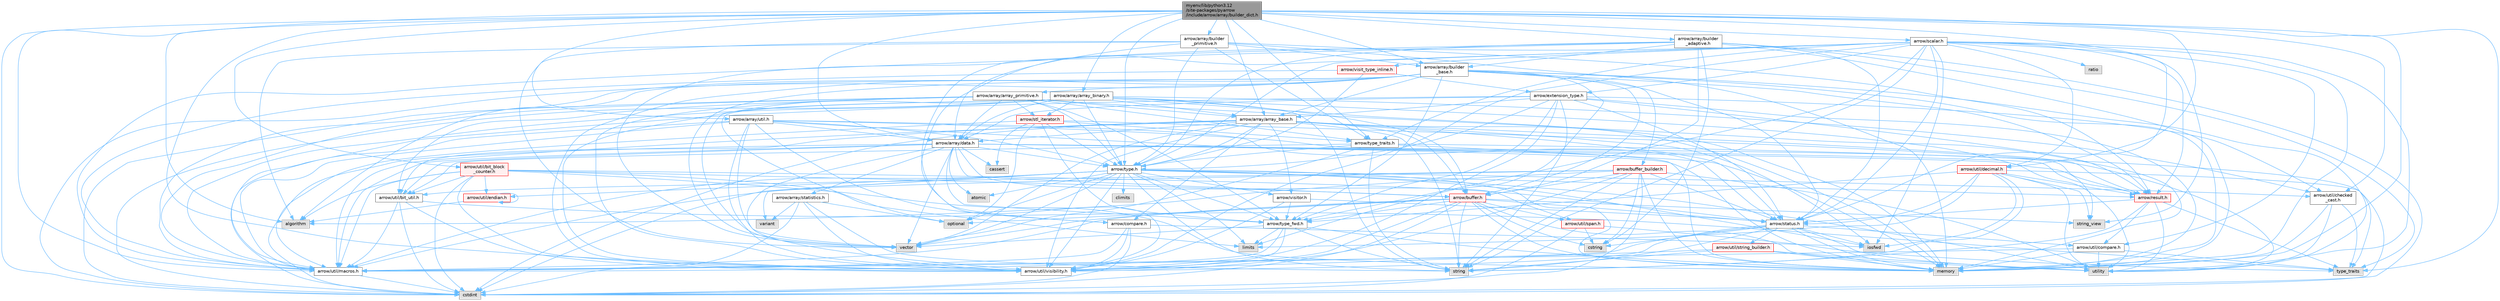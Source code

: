 digraph "myenv/lib/python3.12/site-packages/pyarrow/include/arrow/array/builder_dict.h"
{
 // LATEX_PDF_SIZE
  bgcolor="transparent";
  edge [fontname=Helvetica,fontsize=10,labelfontname=Helvetica,labelfontsize=10];
  node [fontname=Helvetica,fontsize=10,shape=box,height=0.2,width=0.4];
  Node1 [id="Node000001",label="myenv/lib/python3.12\l/site-packages/pyarrow\l/include/arrow/array/builder_dict.h",height=0.2,width=0.4,color="gray40", fillcolor="grey60", style="filled", fontcolor="black",tooltip=" "];
  Node1 -> Node2 [id="edge1_Node000001_Node000002",color="steelblue1",style="solid",tooltip=" "];
  Node2 [id="Node000002",label="algorithm",height=0.2,width=0.4,color="grey60", fillcolor="#E0E0E0", style="filled",tooltip=" "];
  Node1 -> Node3 [id="edge2_Node000001_Node000003",color="steelblue1",style="solid",tooltip=" "];
  Node3 [id="Node000003",label="cstdint",height=0.2,width=0.4,color="grey60", fillcolor="#E0E0E0", style="filled",tooltip=" "];
  Node1 -> Node4 [id="edge3_Node000001_Node000004",color="steelblue1",style="solid",tooltip=" "];
  Node4 [id="Node000004",label="memory",height=0.2,width=0.4,color="grey60", fillcolor="#E0E0E0", style="filled",tooltip=" "];
  Node1 -> Node5 [id="edge4_Node000001_Node000005",color="steelblue1",style="solid",tooltip=" "];
  Node5 [id="Node000005",label="type_traits",height=0.2,width=0.4,color="grey60", fillcolor="#E0E0E0", style="filled",tooltip=" "];
  Node1 -> Node6 [id="edge5_Node000001_Node000006",color="steelblue1",style="solid",tooltip=" "];
  Node6 [id="Node000006",label="arrow/array/array_base.h",height=0.2,width=0.4,color="grey40", fillcolor="white", style="filled",URL="$array__base_8h.html",tooltip=" "];
  Node6 -> Node3 [id="edge6_Node000006_Node000003",color="steelblue1",style="solid",tooltip=" "];
  Node6 -> Node7 [id="edge7_Node000006_Node000007",color="steelblue1",style="solid",tooltip=" "];
  Node7 [id="Node000007",label="iosfwd",height=0.2,width=0.4,color="grey60", fillcolor="#E0E0E0", style="filled",tooltip=" "];
  Node6 -> Node4 [id="edge8_Node000006_Node000004",color="steelblue1",style="solid",tooltip=" "];
  Node6 -> Node8 [id="edge9_Node000006_Node000008",color="steelblue1",style="solid",tooltip=" "];
  Node8 [id="Node000008",label="string",height=0.2,width=0.4,color="grey60", fillcolor="#E0E0E0", style="filled",tooltip=" "];
  Node6 -> Node9 [id="edge10_Node000006_Node000009",color="steelblue1",style="solid",tooltip=" "];
  Node9 [id="Node000009",label="vector",height=0.2,width=0.4,color="grey60", fillcolor="#E0E0E0", style="filled",tooltip=" "];
  Node6 -> Node10 [id="edge11_Node000006_Node000010",color="steelblue1",style="solid",tooltip=" "];
  Node10 [id="Node000010",label="arrow/array/data.h",height=0.2,width=0.4,color="grey40", fillcolor="white", style="filled",URL="$data_8h.html",tooltip=" "];
  Node10 -> Node11 [id="edge12_Node000010_Node000011",color="steelblue1",style="solid",tooltip=" "];
  Node11 [id="Node000011",label="atomic",height=0.2,width=0.4,color="grey60", fillcolor="#E0E0E0", style="filled",tooltip=" "];
  Node10 -> Node12 [id="edge13_Node000010_Node000012",color="steelblue1",style="solid",tooltip=" "];
  Node12 [id="Node000012",label="cassert",height=0.2,width=0.4,color="grey60", fillcolor="#E0E0E0", style="filled",tooltip=" "];
  Node10 -> Node3 [id="edge14_Node000010_Node000003",color="steelblue1",style="solid",tooltip=" "];
  Node10 -> Node4 [id="edge15_Node000010_Node000004",color="steelblue1",style="solid",tooltip=" "];
  Node10 -> Node13 [id="edge16_Node000010_Node000013",color="steelblue1",style="solid",tooltip=" "];
  Node13 [id="Node000013",label="utility",height=0.2,width=0.4,color="grey60", fillcolor="#E0E0E0", style="filled",tooltip=" "];
  Node10 -> Node9 [id="edge17_Node000010_Node000009",color="steelblue1",style="solid",tooltip=" "];
  Node10 -> Node14 [id="edge18_Node000010_Node000014",color="steelblue1",style="solid",tooltip=" "];
  Node14 [id="Node000014",label="arrow/array/statistics.h",height=0.2,width=0.4,color="grey40", fillcolor="white", style="filled",URL="$arrow_2array_2statistics_8h.html",tooltip=" "];
  Node14 -> Node3 [id="edge19_Node000014_Node000003",color="steelblue1",style="solid",tooltip=" "];
  Node14 -> Node15 [id="edge20_Node000014_Node000015",color="steelblue1",style="solid",tooltip=" "];
  Node15 [id="Node000015",label="optional",height=0.2,width=0.4,color="grey60", fillcolor="#E0E0E0", style="filled",tooltip=" "];
  Node14 -> Node8 [id="edge21_Node000014_Node000008",color="steelblue1",style="solid",tooltip=" "];
  Node14 -> Node16 [id="edge22_Node000014_Node000016",color="steelblue1",style="solid",tooltip=" "];
  Node16 [id="Node000016",label="variant",height=0.2,width=0.4,color="grey60", fillcolor="#E0E0E0", style="filled",tooltip=" "];
  Node14 -> Node17 [id="edge23_Node000014_Node000017",color="steelblue1",style="solid",tooltip=" "];
  Node17 [id="Node000017",label="arrow/util/visibility.h",height=0.2,width=0.4,color="grey40", fillcolor="white", style="filled",URL="$include_2arrow_2util_2visibility_8h.html",tooltip=" "];
  Node10 -> Node18 [id="edge24_Node000010_Node000018",color="steelblue1",style="solid",tooltip=" "];
  Node18 [id="Node000018",label="arrow/buffer.h",height=0.2,width=0.4,color="red", fillcolor="#FFF0F0", style="filled",URL="$buffer_8h.html",tooltip=" "];
  Node18 -> Node3 [id="edge25_Node000018_Node000003",color="steelblue1",style="solid",tooltip=" "];
  Node18 -> Node19 [id="edge26_Node000018_Node000019",color="steelblue1",style="solid",tooltip=" "];
  Node19 [id="Node000019",label="cstring",height=0.2,width=0.4,color="grey60", fillcolor="#E0E0E0", style="filled",tooltip=" "];
  Node18 -> Node4 [id="edge27_Node000018_Node000004",color="steelblue1",style="solid",tooltip=" "];
  Node18 -> Node15 [id="edge28_Node000018_Node000015",color="steelblue1",style="solid",tooltip=" "];
  Node18 -> Node8 [id="edge29_Node000018_Node000008",color="steelblue1",style="solid",tooltip=" "];
  Node18 -> Node20 [id="edge30_Node000018_Node000020",color="steelblue1",style="solid",tooltip=" "];
  Node20 [id="Node000020",label="string_view",height=0.2,width=0.4,color="grey60", fillcolor="#E0E0E0", style="filled",tooltip=" "];
  Node18 -> Node13 [id="edge31_Node000018_Node000013",color="steelblue1",style="solid",tooltip=" "];
  Node18 -> Node9 [id="edge32_Node000018_Node000009",color="steelblue1",style="solid",tooltip=" "];
  Node18 -> Node30 [id="edge33_Node000018_Node000030",color="steelblue1",style="solid",tooltip=" "];
  Node30 [id="Node000030",label="arrow/status.h",height=0.2,width=0.4,color="grey40", fillcolor="white", style="filled",URL="$status_8h.html",tooltip=" "];
  Node30 -> Node19 [id="edge34_Node000030_Node000019",color="steelblue1",style="solid",tooltip=" "];
  Node30 -> Node7 [id="edge35_Node000030_Node000007",color="steelblue1",style="solid",tooltip=" "];
  Node30 -> Node4 [id="edge36_Node000030_Node000004",color="steelblue1",style="solid",tooltip=" "];
  Node30 -> Node8 [id="edge37_Node000030_Node000008",color="steelblue1",style="solid",tooltip=" "];
  Node30 -> Node13 [id="edge38_Node000030_Node000013",color="steelblue1",style="solid",tooltip=" "];
  Node30 -> Node31 [id="edge39_Node000030_Node000031",color="steelblue1",style="solid",tooltip=" "];
  Node31 [id="Node000031",label="arrow/util/compare.h",height=0.2,width=0.4,color="grey40", fillcolor="white", style="filled",URL="$util_2compare_8h.html",tooltip=" "];
  Node31 -> Node4 [id="edge40_Node000031_Node000004",color="steelblue1",style="solid",tooltip=" "];
  Node31 -> Node5 [id="edge41_Node000031_Node000005",color="steelblue1",style="solid",tooltip=" "];
  Node31 -> Node13 [id="edge42_Node000031_Node000013",color="steelblue1",style="solid",tooltip=" "];
  Node31 -> Node26 [id="edge43_Node000031_Node000026",color="steelblue1",style="solid",tooltip=" "];
  Node26 [id="Node000026",label="arrow/util/macros.h",height=0.2,width=0.4,color="grey40", fillcolor="white", style="filled",URL="$macros_8h.html",tooltip=" "];
  Node26 -> Node3 [id="edge44_Node000026_Node000003",color="steelblue1",style="solid",tooltip=" "];
  Node30 -> Node26 [id="edge45_Node000030_Node000026",color="steelblue1",style="solid",tooltip=" "];
  Node30 -> Node32 [id="edge46_Node000030_Node000032",color="steelblue1",style="solid",tooltip=" "];
  Node32 [id="Node000032",label="arrow/util/string_builder.h",height=0.2,width=0.4,color="red", fillcolor="#FFF0F0", style="filled",URL="$string__builder_8h.html",tooltip=" "];
  Node32 -> Node4 [id="edge47_Node000032_Node000004",color="steelblue1",style="solid",tooltip=" "];
  Node32 -> Node8 [id="edge48_Node000032_Node000008",color="steelblue1",style="solid",tooltip=" "];
  Node32 -> Node13 [id="edge49_Node000032_Node000013",color="steelblue1",style="solid",tooltip=" "];
  Node32 -> Node17 [id="edge50_Node000032_Node000017",color="steelblue1",style="solid",tooltip=" "];
  Node30 -> Node17 [id="edge51_Node000030_Node000017",color="steelblue1",style="solid",tooltip=" "];
  Node18 -> Node24 [id="edge52_Node000018_Node000024",color="steelblue1",style="solid",tooltip=" "];
  Node24 [id="Node000024",label="arrow/type_fwd.h",height=0.2,width=0.4,color="grey40", fillcolor="white", style="filled",URL="$arrow_2type__fwd_8h.html",tooltip=" "];
  Node24 -> Node25 [id="edge53_Node000024_Node000025",color="steelblue1",style="solid",tooltip=" "];
  Node25 [id="Node000025",label="limits",height=0.2,width=0.4,color="grey60", fillcolor="#E0E0E0", style="filled",tooltip=" "];
  Node24 -> Node4 [id="edge54_Node000024_Node000004",color="steelblue1",style="solid",tooltip=" "];
  Node24 -> Node8 [id="edge55_Node000024_Node000008",color="steelblue1",style="solid",tooltip=" "];
  Node24 -> Node9 [id="edge56_Node000024_Node000009",color="steelblue1",style="solid",tooltip=" "];
  Node24 -> Node26 [id="edge57_Node000024_Node000026",color="steelblue1",style="solid",tooltip=" "];
  Node24 -> Node17 [id="edge58_Node000024_Node000017",color="steelblue1",style="solid",tooltip=" "];
  Node18 -> Node26 [id="edge59_Node000018_Node000026",color="steelblue1",style="solid",tooltip=" "];
  Node18 -> Node36 [id="edge60_Node000018_Node000036",color="steelblue1",style="solid",tooltip=" "];
  Node36 [id="Node000036",label="arrow/util/span.h",height=0.2,width=0.4,color="red", fillcolor="#FFF0F0", style="filled",URL="$span_8h.html",tooltip=" "];
  Node36 -> Node3 [id="edge61_Node000036_Node000003",color="steelblue1",style="solid",tooltip=" "];
  Node36 -> Node19 [id="edge62_Node000036_Node000019",color="steelblue1",style="solid",tooltip=" "];
  Node36 -> Node5 [id="edge63_Node000036_Node000005",color="steelblue1",style="solid",tooltip=" "];
  Node18 -> Node17 [id="edge64_Node000018_Node000017",color="steelblue1",style="solid",tooltip=" "];
  Node10 -> Node27 [id="edge65_Node000010_Node000027",color="steelblue1",style="solid",tooltip=" "];
  Node27 [id="Node000027",label="arrow/result.h",height=0.2,width=0.4,color="red", fillcolor="#FFF0F0", style="filled",URL="$result_8h.html",tooltip=" "];
  Node27 -> Node8 [id="edge66_Node000027_Node000008",color="steelblue1",style="solid",tooltip=" "];
  Node27 -> Node5 [id="edge67_Node000027_Node000005",color="steelblue1",style="solid",tooltip=" "];
  Node27 -> Node13 [id="edge68_Node000027_Node000013",color="steelblue1",style="solid",tooltip=" "];
  Node27 -> Node30 [id="edge69_Node000027_Node000030",color="steelblue1",style="solid",tooltip=" "];
  Node27 -> Node31 [id="edge70_Node000027_Node000031",color="steelblue1",style="solid",tooltip=" "];
  Node10 -> Node38 [id="edge71_Node000010_Node000038",color="steelblue1",style="solid",tooltip=" "];
  Node38 [id="Node000038",label="arrow/type.h",height=0.2,width=0.4,color="grey40", fillcolor="white", style="filled",URL="$type_8h.html",tooltip=" "];
  Node38 -> Node11 [id="edge72_Node000038_Node000011",color="steelblue1",style="solid",tooltip=" "];
  Node38 -> Node39 [id="edge73_Node000038_Node000039",color="steelblue1",style="solid",tooltip=" "];
  Node39 [id="Node000039",label="climits",height=0.2,width=0.4,color="grey60", fillcolor="#E0E0E0", style="filled",tooltip=" "];
  Node38 -> Node3 [id="edge74_Node000038_Node000003",color="steelblue1",style="solid",tooltip=" "];
  Node38 -> Node7 [id="edge75_Node000038_Node000007",color="steelblue1",style="solid",tooltip=" "];
  Node38 -> Node25 [id="edge76_Node000038_Node000025",color="steelblue1",style="solid",tooltip=" "];
  Node38 -> Node4 [id="edge77_Node000038_Node000004",color="steelblue1",style="solid",tooltip=" "];
  Node38 -> Node15 [id="edge78_Node000038_Node000015",color="steelblue1",style="solid",tooltip=" "];
  Node38 -> Node8 [id="edge79_Node000038_Node000008",color="steelblue1",style="solid",tooltip=" "];
  Node38 -> Node13 [id="edge80_Node000038_Node000013",color="steelblue1",style="solid",tooltip=" "];
  Node38 -> Node16 [id="edge81_Node000038_Node000016",color="steelblue1",style="solid",tooltip=" "];
  Node38 -> Node9 [id="edge82_Node000038_Node000009",color="steelblue1",style="solid",tooltip=" "];
  Node38 -> Node27 [id="edge83_Node000038_Node000027",color="steelblue1",style="solid",tooltip=" "];
  Node38 -> Node24 [id="edge84_Node000038_Node000024",color="steelblue1",style="solid",tooltip=" "];
  Node38 -> Node40 [id="edge85_Node000038_Node000040",color="steelblue1",style="solid",tooltip=" "];
  Node40 [id="Node000040",label="arrow/util/checked\l_cast.h",height=0.2,width=0.4,color="grey40", fillcolor="white", style="filled",URL="$checked__cast_8h.html",tooltip=" "];
  Node40 -> Node4 [id="edge86_Node000040_Node000004",color="steelblue1",style="solid",tooltip=" "];
  Node40 -> Node5 [id="edge87_Node000040_Node000005",color="steelblue1",style="solid",tooltip=" "];
  Node40 -> Node13 [id="edge88_Node000040_Node000013",color="steelblue1",style="solid",tooltip=" "];
  Node38 -> Node41 [id="edge89_Node000038_Node000041",color="steelblue1",style="solid",tooltip=" "];
  Node41 [id="Node000041",label="arrow/util/endian.h",height=0.2,width=0.4,color="red", fillcolor="#FFF0F0", style="filled",URL="$endian_8h.html",tooltip=" "];
  Node41 -> Node41 [id="edge90_Node000041_Node000041",color="steelblue1",style="solid",tooltip=" "];
  Node41 -> Node2 [id="edge91_Node000041_Node000002",color="steelblue1",style="solid",tooltip=" "];
  Node38 -> Node26 [id="edge92_Node000038_Node000026",color="steelblue1",style="solid",tooltip=" "];
  Node38 -> Node17 [id="edge93_Node000038_Node000017",color="steelblue1",style="solid",tooltip=" "];
  Node38 -> Node45 [id="edge94_Node000038_Node000045",color="steelblue1",style="solid",tooltip=" "];
  Node45 [id="Node000045",label="arrow/visitor.h",height=0.2,width=0.4,color="grey40", fillcolor="white", style="filled",URL="$visitor_8h.html",tooltip=" "];
  Node45 -> Node30 [id="edge95_Node000045_Node000030",color="steelblue1",style="solid",tooltip=" "];
  Node45 -> Node24 [id="edge96_Node000045_Node000024",color="steelblue1",style="solid",tooltip=" "];
  Node45 -> Node17 [id="edge97_Node000045_Node000017",color="steelblue1",style="solid",tooltip=" "];
  Node10 -> Node24 [id="edge98_Node000010_Node000024",color="steelblue1",style="solid",tooltip=" "];
  Node10 -> Node46 [id="edge99_Node000010_Node000046",color="steelblue1",style="solid",tooltip=" "];
  Node46 [id="Node000046",label="arrow/util/bit_util.h",height=0.2,width=0.4,color="grey40", fillcolor="white", style="filled",URL="$bit__util_8h.html",tooltip=" "];
  Node46 -> Node3 [id="edge100_Node000046_Node000003",color="steelblue1",style="solid",tooltip=" "];
  Node46 -> Node5 [id="edge101_Node000046_Node000005",color="steelblue1",style="solid",tooltip=" "];
  Node46 -> Node26 [id="edge102_Node000046_Node000026",color="steelblue1",style="solid",tooltip=" "];
  Node46 -> Node17 [id="edge103_Node000046_Node000017",color="steelblue1",style="solid",tooltip=" "];
  Node10 -> Node26 [id="edge104_Node000010_Node000026",color="steelblue1",style="solid",tooltip=" "];
  Node10 -> Node36 [id="edge105_Node000010_Node000036",color="steelblue1",style="solid",tooltip=" "];
  Node10 -> Node17 [id="edge106_Node000010_Node000017",color="steelblue1",style="solid",tooltip=" "];
  Node6 -> Node18 [id="edge107_Node000006_Node000018",color="steelblue1",style="solid",tooltip=" "];
  Node6 -> Node47 [id="edge108_Node000006_Node000047",color="steelblue1",style="solid",tooltip=" "];
  Node47 [id="Node000047",label="arrow/compare.h",height=0.2,width=0.4,color="grey40", fillcolor="white", style="filled",URL="$compare_8h.html",tooltip=" "];
  Node47 -> Node3 [id="edge109_Node000047_Node000003",color="steelblue1",style="solid",tooltip=" "];
  Node47 -> Node7 [id="edge110_Node000047_Node000007",color="steelblue1",style="solid",tooltip=" "];
  Node47 -> Node26 [id="edge111_Node000047_Node000026",color="steelblue1",style="solid",tooltip=" "];
  Node47 -> Node17 [id="edge112_Node000047_Node000017",color="steelblue1",style="solid",tooltip=" "];
  Node6 -> Node27 [id="edge113_Node000006_Node000027",color="steelblue1",style="solid",tooltip=" "];
  Node6 -> Node30 [id="edge114_Node000006_Node000030",color="steelblue1",style="solid",tooltip=" "];
  Node6 -> Node38 [id="edge115_Node000006_Node000038",color="steelblue1",style="solid",tooltip=" "];
  Node6 -> Node46 [id="edge116_Node000006_Node000046",color="steelblue1",style="solid",tooltip=" "];
  Node6 -> Node26 [id="edge117_Node000006_Node000026",color="steelblue1",style="solid",tooltip=" "];
  Node6 -> Node17 [id="edge118_Node000006_Node000017",color="steelblue1",style="solid",tooltip=" "];
  Node6 -> Node45 [id="edge119_Node000006_Node000045",color="steelblue1",style="solid",tooltip=" "];
  Node1 -> Node48 [id="edge120_Node000001_Node000048",color="steelblue1",style="solid",tooltip=" "];
  Node48 [id="Node000048",label="arrow/array/array_binary.h",height=0.2,width=0.4,color="grey40", fillcolor="white", style="filled",URL="$array__binary_8h.html",tooltip=" "];
  Node48 -> Node3 [id="edge121_Node000048_Node000003",color="steelblue1",style="solid",tooltip=" "];
  Node48 -> Node4 [id="edge122_Node000048_Node000004",color="steelblue1",style="solid",tooltip=" "];
  Node48 -> Node15 [id="edge123_Node000048_Node000015",color="steelblue1",style="solid",tooltip=" "];
  Node48 -> Node8 [id="edge124_Node000048_Node000008",color="steelblue1",style="solid",tooltip=" "];
  Node48 -> Node20 [id="edge125_Node000048_Node000020",color="steelblue1",style="solid",tooltip=" "];
  Node48 -> Node9 [id="edge126_Node000048_Node000009",color="steelblue1",style="solid",tooltip=" "];
  Node48 -> Node6 [id="edge127_Node000048_Node000006",color="steelblue1",style="solid",tooltip=" "];
  Node48 -> Node10 [id="edge128_Node000048_Node000010",color="steelblue1",style="solid",tooltip=" "];
  Node48 -> Node18 [id="edge129_Node000048_Node000018",color="steelblue1",style="solid",tooltip=" "];
  Node48 -> Node49 [id="edge130_Node000048_Node000049",color="steelblue1",style="solid",tooltip=" "];
  Node49 [id="Node000049",label="arrow/stl_iterator.h",height=0.2,width=0.4,color="red", fillcolor="#FFF0F0", style="filled",URL="$stl__iterator_8h.html",tooltip=" "];
  Node49 -> Node12 [id="edge131_Node000049_Node000012",color="steelblue1",style="solid",tooltip=" "];
  Node49 -> Node15 [id="edge132_Node000049_Node000015",color="steelblue1",style="solid",tooltip=" "];
  Node49 -> Node13 [id="edge133_Node000049_Node000013",color="steelblue1",style="solid",tooltip=" "];
  Node49 -> Node38 [id="edge134_Node000049_Node000038",color="steelblue1",style="solid",tooltip=" "];
  Node49 -> Node24 [id="edge135_Node000049_Node000024",color="steelblue1",style="solid",tooltip=" "];
  Node49 -> Node54 [id="edge136_Node000049_Node000054",color="steelblue1",style="solid",tooltip=" "];
  Node54 [id="Node000054",label="arrow/type_traits.h",height=0.2,width=0.4,color="grey40", fillcolor="white", style="filled",URL="$include_2arrow_2type__traits_8h.html",tooltip=" "];
  Node54 -> Node4 [id="edge137_Node000054_Node000004",color="steelblue1",style="solid",tooltip=" "];
  Node54 -> Node8 [id="edge138_Node000054_Node000008",color="steelblue1",style="solid",tooltip=" "];
  Node54 -> Node5 [id="edge139_Node000054_Node000005",color="steelblue1",style="solid",tooltip=" "];
  Node54 -> Node9 [id="edge140_Node000054_Node000009",color="steelblue1",style="solid",tooltip=" "];
  Node54 -> Node38 [id="edge141_Node000054_Node000038",color="steelblue1",style="solid",tooltip=" "];
  Node54 -> Node46 [id="edge142_Node000054_Node000046",color="steelblue1",style="solid",tooltip=" "];
  Node49 -> Node26 [id="edge143_Node000049_Node000026",color="steelblue1",style="solid",tooltip=" "];
  Node48 -> Node38 [id="edge144_Node000048_Node000038",color="steelblue1",style="solid",tooltip=" "];
  Node48 -> Node40 [id="edge145_Node000048_Node000040",color="steelblue1",style="solid",tooltip=" "];
  Node48 -> Node26 [id="edge146_Node000048_Node000026",color="steelblue1",style="solid",tooltip=" "];
  Node48 -> Node17 [id="edge147_Node000048_Node000017",color="steelblue1",style="solid",tooltip=" "];
  Node1 -> Node55 [id="edge148_Node000001_Node000055",color="steelblue1",style="solid",tooltip=" "];
  Node55 [id="Node000055",label="arrow/array/builder\l_adaptive.h",height=0.2,width=0.4,color="grey40", fillcolor="white", style="filled",URL="$builder__adaptive_8h.html",tooltip=" "];
  Node55 -> Node3 [id="edge149_Node000055_Node000003",color="steelblue1",style="solid",tooltip=" "];
  Node55 -> Node19 [id="edge150_Node000055_Node000019",color="steelblue1",style="solid",tooltip=" "];
  Node55 -> Node4 [id="edge151_Node000055_Node000004",color="steelblue1",style="solid",tooltip=" "];
  Node55 -> Node5 [id="edge152_Node000055_Node000005",color="steelblue1",style="solid",tooltip=" "];
  Node55 -> Node56 [id="edge153_Node000055_Node000056",color="steelblue1",style="solid",tooltip=" "];
  Node56 [id="Node000056",label="arrow/array/builder\l_base.h",height=0.2,width=0.4,color="grey40", fillcolor="white", style="filled",URL="$builder__base_8h.html",tooltip=" "];
  Node56 -> Node2 [id="edge154_Node000056_Node000002",color="steelblue1",style="solid",tooltip=" "];
  Node56 -> Node3 [id="edge155_Node000056_Node000003",color="steelblue1",style="solid",tooltip=" "];
  Node56 -> Node25 [id="edge156_Node000056_Node000025",color="steelblue1",style="solid",tooltip=" "];
  Node56 -> Node4 [id="edge157_Node000056_Node000004",color="steelblue1",style="solid",tooltip=" "];
  Node56 -> Node13 [id="edge158_Node000056_Node000013",color="steelblue1",style="solid",tooltip=" "];
  Node56 -> Node9 [id="edge159_Node000056_Node000009",color="steelblue1",style="solid",tooltip=" "];
  Node56 -> Node6 [id="edge160_Node000056_Node000006",color="steelblue1",style="solid",tooltip=" "];
  Node56 -> Node57 [id="edge161_Node000056_Node000057",color="steelblue1",style="solid",tooltip=" "];
  Node57 [id="Node000057",label="arrow/array/array_primitive.h",height=0.2,width=0.4,color="grey40", fillcolor="white", style="filled",URL="$array__primitive_8h.html",tooltip=" "];
  Node57 -> Node3 [id="edge162_Node000057_Node000003",color="steelblue1",style="solid",tooltip=" "];
  Node57 -> Node4 [id="edge163_Node000057_Node000004",color="steelblue1",style="solid",tooltip=" "];
  Node57 -> Node6 [id="edge164_Node000057_Node000006",color="steelblue1",style="solid",tooltip=" "];
  Node57 -> Node10 [id="edge165_Node000057_Node000010",color="steelblue1",style="solid",tooltip=" "];
  Node57 -> Node49 [id="edge166_Node000057_Node000049",color="steelblue1",style="solid",tooltip=" "];
  Node57 -> Node38 [id="edge167_Node000057_Node000038",color="steelblue1",style="solid",tooltip=" "];
  Node57 -> Node24 [id="edge168_Node000057_Node000024",color="steelblue1",style="solid",tooltip=" "];
  Node57 -> Node54 [id="edge169_Node000057_Node000054",color="steelblue1",style="solid",tooltip=" "];
  Node57 -> Node46 [id="edge170_Node000057_Node000046",color="steelblue1",style="solid",tooltip=" "];
  Node57 -> Node26 [id="edge171_Node000057_Node000026",color="steelblue1",style="solid",tooltip=" "];
  Node57 -> Node17 [id="edge172_Node000057_Node000017",color="steelblue1",style="solid",tooltip=" "];
  Node56 -> Node18 [id="edge173_Node000056_Node000018",color="steelblue1",style="solid",tooltip=" "];
  Node56 -> Node58 [id="edge174_Node000056_Node000058",color="steelblue1",style="solid",tooltip=" "];
  Node58 [id="Node000058",label="arrow/buffer_builder.h",height=0.2,width=0.4,color="red", fillcolor="#FFF0F0", style="filled",URL="$buffer__builder_8h.html",tooltip=" "];
  Node58 -> Node2 [id="edge175_Node000058_Node000002",color="steelblue1",style="solid",tooltip=" "];
  Node58 -> Node3 [id="edge176_Node000058_Node000003",color="steelblue1",style="solid",tooltip=" "];
  Node58 -> Node19 [id="edge177_Node000058_Node000019",color="steelblue1",style="solid",tooltip=" "];
  Node58 -> Node4 [id="edge178_Node000058_Node000004",color="steelblue1",style="solid",tooltip=" "];
  Node58 -> Node8 [id="edge179_Node000058_Node000008",color="steelblue1",style="solid",tooltip=" "];
  Node58 -> Node13 [id="edge180_Node000058_Node000013",color="steelblue1",style="solid",tooltip=" "];
  Node58 -> Node18 [id="edge181_Node000058_Node000018",color="steelblue1",style="solid",tooltip=" "];
  Node58 -> Node30 [id="edge182_Node000058_Node000030",color="steelblue1",style="solid",tooltip=" "];
  Node58 -> Node46 [id="edge183_Node000058_Node000046",color="steelblue1",style="solid",tooltip=" "];
  Node58 -> Node26 [id="edge184_Node000058_Node000026",color="steelblue1",style="solid",tooltip=" "];
  Node58 -> Node17 [id="edge185_Node000058_Node000017",color="steelblue1",style="solid",tooltip=" "];
  Node56 -> Node27 [id="edge186_Node000056_Node000027",color="steelblue1",style="solid",tooltip=" "];
  Node56 -> Node30 [id="edge187_Node000056_Node000030",color="steelblue1",style="solid",tooltip=" "];
  Node56 -> Node24 [id="edge188_Node000056_Node000024",color="steelblue1",style="solid",tooltip=" "];
  Node56 -> Node26 [id="edge189_Node000056_Node000026",color="steelblue1",style="solid",tooltip=" "];
  Node56 -> Node17 [id="edge190_Node000056_Node000017",color="steelblue1",style="solid",tooltip=" "];
  Node55 -> Node18 [id="edge191_Node000055_Node000018",color="steelblue1",style="solid",tooltip=" "];
  Node55 -> Node30 [id="edge192_Node000055_Node000030",color="steelblue1",style="solid",tooltip=" "];
  Node55 -> Node38 [id="edge193_Node000055_Node000038",color="steelblue1",style="solid",tooltip=" "];
  Node55 -> Node26 [id="edge194_Node000055_Node000026",color="steelblue1",style="solid",tooltip=" "];
  Node55 -> Node17 [id="edge195_Node000055_Node000017",color="steelblue1",style="solid",tooltip=" "];
  Node1 -> Node56 [id="edge196_Node000001_Node000056",color="steelblue1",style="solid",tooltip=" "];
  Node1 -> Node62 [id="edge197_Node000001_Node000062",color="steelblue1",style="solid",tooltip=" "];
  Node62 [id="Node000062",label="arrow/array/builder\l_primitive.h",height=0.2,width=0.4,color="grey40", fillcolor="white", style="filled",URL="$builder__primitive_8h.html",tooltip=" "];
  Node62 -> Node2 [id="edge198_Node000062_Node000002",color="steelblue1",style="solid",tooltip=" "];
  Node62 -> Node4 [id="edge199_Node000062_Node000004",color="steelblue1",style="solid",tooltip=" "];
  Node62 -> Node9 [id="edge200_Node000062_Node000009",color="steelblue1",style="solid",tooltip=" "];
  Node62 -> Node56 [id="edge201_Node000062_Node000056",color="steelblue1",style="solid",tooltip=" "];
  Node62 -> Node10 [id="edge202_Node000062_Node000010",color="steelblue1",style="solid",tooltip=" "];
  Node62 -> Node27 [id="edge203_Node000062_Node000027",color="steelblue1",style="solid",tooltip=" "];
  Node62 -> Node38 [id="edge204_Node000062_Node000038",color="steelblue1",style="solid",tooltip=" "];
  Node62 -> Node54 [id="edge205_Node000062_Node000054",color="steelblue1",style="solid",tooltip=" "];
  Node1 -> Node10 [id="edge206_Node000001_Node000010",color="steelblue1",style="solid",tooltip=" "];
  Node1 -> Node63 [id="edge207_Node000001_Node000063",color="steelblue1",style="solid",tooltip=" "];
  Node63 [id="Node000063",label="arrow/array/util.h",height=0.2,width=0.4,color="grey40", fillcolor="white", style="filled",URL="$array_2util_8h.html",tooltip=" "];
  Node63 -> Node3 [id="edge208_Node000063_Node000003",color="steelblue1",style="solid",tooltip=" "];
  Node63 -> Node4 [id="edge209_Node000063_Node000004",color="steelblue1",style="solid",tooltip=" "];
  Node63 -> Node9 [id="edge210_Node000063_Node000009",color="steelblue1",style="solid",tooltip=" "];
  Node63 -> Node10 [id="edge211_Node000063_Node000010",color="steelblue1",style="solid",tooltip=" "];
  Node63 -> Node47 [id="edge212_Node000063_Node000047",color="steelblue1",style="solid",tooltip=" "];
  Node63 -> Node27 [id="edge213_Node000063_Node000027",color="steelblue1",style="solid",tooltip=" "];
  Node63 -> Node30 [id="edge214_Node000063_Node000030",color="steelblue1",style="solid",tooltip=" "];
  Node63 -> Node38 [id="edge215_Node000063_Node000038",color="steelblue1",style="solid",tooltip=" "];
  Node63 -> Node26 [id="edge216_Node000063_Node000026",color="steelblue1",style="solid",tooltip=" "];
  Node63 -> Node17 [id="edge217_Node000063_Node000017",color="steelblue1",style="solid",tooltip=" "];
  Node1 -> Node64 [id="edge218_Node000001_Node000064",color="steelblue1",style="solid",tooltip=" "];
  Node64 [id="Node000064",label="arrow/scalar.h",height=0.2,width=0.4,color="grey40", fillcolor="white", style="filled",URL="$scalar_8h.html",tooltip=" "];
  Node64 -> Node7 [id="edge219_Node000064_Node000007",color="steelblue1",style="solid",tooltip=" "];
  Node64 -> Node4 [id="edge220_Node000064_Node000004",color="steelblue1",style="solid",tooltip=" "];
  Node64 -> Node65 [id="edge221_Node000064_Node000065",color="steelblue1",style="solid",tooltip=" "];
  Node65 [id="Node000065",label="ratio",height=0.2,width=0.4,color="grey60", fillcolor="#E0E0E0", style="filled",tooltip=" "];
  Node64 -> Node8 [id="edge222_Node000064_Node000008",color="steelblue1",style="solid",tooltip=" "];
  Node64 -> Node20 [id="edge223_Node000064_Node000020",color="steelblue1",style="solid",tooltip=" "];
  Node64 -> Node13 [id="edge224_Node000064_Node000013",color="steelblue1",style="solid",tooltip=" "];
  Node64 -> Node9 [id="edge225_Node000064_Node000009",color="steelblue1",style="solid",tooltip=" "];
  Node64 -> Node47 [id="edge226_Node000064_Node000047",color="steelblue1",style="solid",tooltip=" "];
  Node64 -> Node66 [id="edge227_Node000064_Node000066",color="steelblue1",style="solid",tooltip=" "];
  Node66 [id="Node000066",label="arrow/extension_type.h",height=0.2,width=0.4,color="grey40", fillcolor="white", style="filled",URL="$include_2arrow_2extension__type_8h.html",tooltip=" "];
  Node66 -> Node4 [id="edge228_Node000066_Node000004",color="steelblue1",style="solid",tooltip=" "];
  Node66 -> Node8 [id="edge229_Node000066_Node000008",color="steelblue1",style="solid",tooltip=" "];
  Node66 -> Node6 [id="edge230_Node000066_Node000006",color="steelblue1",style="solid",tooltip=" "];
  Node66 -> Node10 [id="edge231_Node000066_Node000010",color="steelblue1",style="solid",tooltip=" "];
  Node66 -> Node27 [id="edge232_Node000066_Node000027",color="steelblue1",style="solid",tooltip=" "];
  Node66 -> Node30 [id="edge233_Node000066_Node000030",color="steelblue1",style="solid",tooltip=" "];
  Node66 -> Node38 [id="edge234_Node000066_Node000038",color="steelblue1",style="solid",tooltip=" "];
  Node66 -> Node24 [id="edge235_Node000066_Node000024",color="steelblue1",style="solid",tooltip=" "];
  Node66 -> Node40 [id="edge236_Node000066_Node000040",color="steelblue1",style="solid",tooltip=" "];
  Node66 -> Node26 [id="edge237_Node000066_Node000026",color="steelblue1",style="solid",tooltip=" "];
  Node66 -> Node17 [id="edge238_Node000066_Node000017",color="steelblue1",style="solid",tooltip=" "];
  Node64 -> Node27 [id="edge239_Node000064_Node000027",color="steelblue1",style="solid",tooltip=" "];
  Node64 -> Node30 [id="edge240_Node000064_Node000030",color="steelblue1",style="solid",tooltip=" "];
  Node64 -> Node38 [id="edge241_Node000064_Node000038",color="steelblue1",style="solid",tooltip=" "];
  Node64 -> Node24 [id="edge242_Node000064_Node000024",color="steelblue1",style="solid",tooltip=" "];
  Node64 -> Node54 [id="edge243_Node000064_Node000054",color="steelblue1",style="solid",tooltip=" "];
  Node64 -> Node31 [id="edge244_Node000064_Node000031",color="steelblue1",style="solid",tooltip=" "];
  Node64 -> Node67 [id="edge245_Node000064_Node000067",color="steelblue1",style="solid",tooltip=" "];
  Node67 [id="Node000067",label="arrow/util/decimal.h",height=0.2,width=0.4,color="red", fillcolor="#FFF0F0", style="filled",URL="$include_2arrow_2util_2decimal_8h.html",tooltip=" "];
  Node67 -> Node3 [id="edge246_Node000067_Node000003",color="steelblue1",style="solid",tooltip=" "];
  Node67 -> Node7 [id="edge247_Node000067_Node000007",color="steelblue1",style="solid",tooltip=" "];
  Node67 -> Node25 [id="edge248_Node000067_Node000025",color="steelblue1",style="solid",tooltip=" "];
  Node67 -> Node8 [id="edge249_Node000067_Node000008",color="steelblue1",style="solid",tooltip=" "];
  Node67 -> Node20 [id="edge250_Node000067_Node000020",color="steelblue1",style="solid",tooltip=" "];
  Node67 -> Node13 [id="edge251_Node000067_Node000013",color="steelblue1",style="solid",tooltip=" "];
  Node67 -> Node27 [id="edge252_Node000067_Node000027",color="steelblue1",style="solid",tooltip=" "];
  Node67 -> Node30 [id="edge253_Node000067_Node000030",color="steelblue1",style="solid",tooltip=" "];
  Node67 -> Node24 [id="edge254_Node000067_Node000024",color="steelblue1",style="solid",tooltip=" "];
  Node64 -> Node17 [id="edge255_Node000064_Node000017",color="steelblue1",style="solid",tooltip=" "];
  Node64 -> Node69 [id="edge256_Node000064_Node000069",color="steelblue1",style="solid",tooltip=" "];
  Node69 [id="Node000069",label="arrow/visit_type_inline.h",height=0.2,width=0.4,color="red", fillcolor="#FFF0F0", style="filled",URL="$visit__type__inline_8h.html",tooltip=" "];
  Node69 -> Node66 [id="edge257_Node000069_Node000066",color="steelblue1",style="solid",tooltip=" "];
  Node69 -> Node38 [id="edge258_Node000069_Node000038",color="steelblue1",style="solid",tooltip=" "];
  Node69 -> Node26 [id="edge259_Node000069_Node000026",color="steelblue1",style="solid",tooltip=" "];
  Node1 -> Node30 [id="edge260_Node000001_Node000030",color="steelblue1",style="solid",tooltip=" "];
  Node1 -> Node38 [id="edge261_Node000001_Node000038",color="steelblue1",style="solid",tooltip=" "];
  Node1 -> Node54 [id="edge262_Node000001_Node000054",color="steelblue1",style="solid",tooltip=" "];
  Node1 -> Node71 [id="edge263_Node000001_Node000071",color="steelblue1",style="solid",tooltip=" "];
  Node71 [id="Node000071",label="arrow/util/bit_block\l_counter.h",height=0.2,width=0.4,color="red", fillcolor="#FFF0F0", style="filled",URL="$bit__block__counter_8h.html",tooltip=" "];
  Node71 -> Node2 [id="edge264_Node000071_Node000002",color="steelblue1",style="solid",tooltip=" "];
  Node71 -> Node3 [id="edge265_Node000071_Node000003",color="steelblue1",style="solid",tooltip=" "];
  Node71 -> Node25 [id="edge266_Node000071_Node000025",color="steelblue1",style="solid",tooltip=" "];
  Node71 -> Node4 [id="edge267_Node000071_Node000004",color="steelblue1",style="solid",tooltip=" "];
  Node71 -> Node18 [id="edge268_Node000071_Node000018",color="steelblue1",style="solid",tooltip=" "];
  Node71 -> Node30 [id="edge269_Node000071_Node000030",color="steelblue1",style="solid",tooltip=" "];
  Node71 -> Node46 [id="edge270_Node000071_Node000046",color="steelblue1",style="solid",tooltip=" "];
  Node71 -> Node41 [id="edge271_Node000071_Node000041",color="steelblue1",style="solid",tooltip=" "];
  Node71 -> Node26 [id="edge272_Node000071_Node000026",color="steelblue1",style="solid",tooltip=" "];
  Node71 -> Node17 [id="edge273_Node000071_Node000017",color="steelblue1",style="solid",tooltip=" "];
  Node1 -> Node40 [id="edge274_Node000001_Node000040",color="steelblue1",style="solid",tooltip=" "];
  Node1 -> Node67 [id="edge275_Node000001_Node000067",color="steelblue1",style="solid",tooltip=" "];
  Node1 -> Node26 [id="edge276_Node000001_Node000026",color="steelblue1",style="solid",tooltip=" "];
  Node1 -> Node17 [id="edge277_Node000001_Node000017",color="steelblue1",style="solid",tooltip=" "];
}
